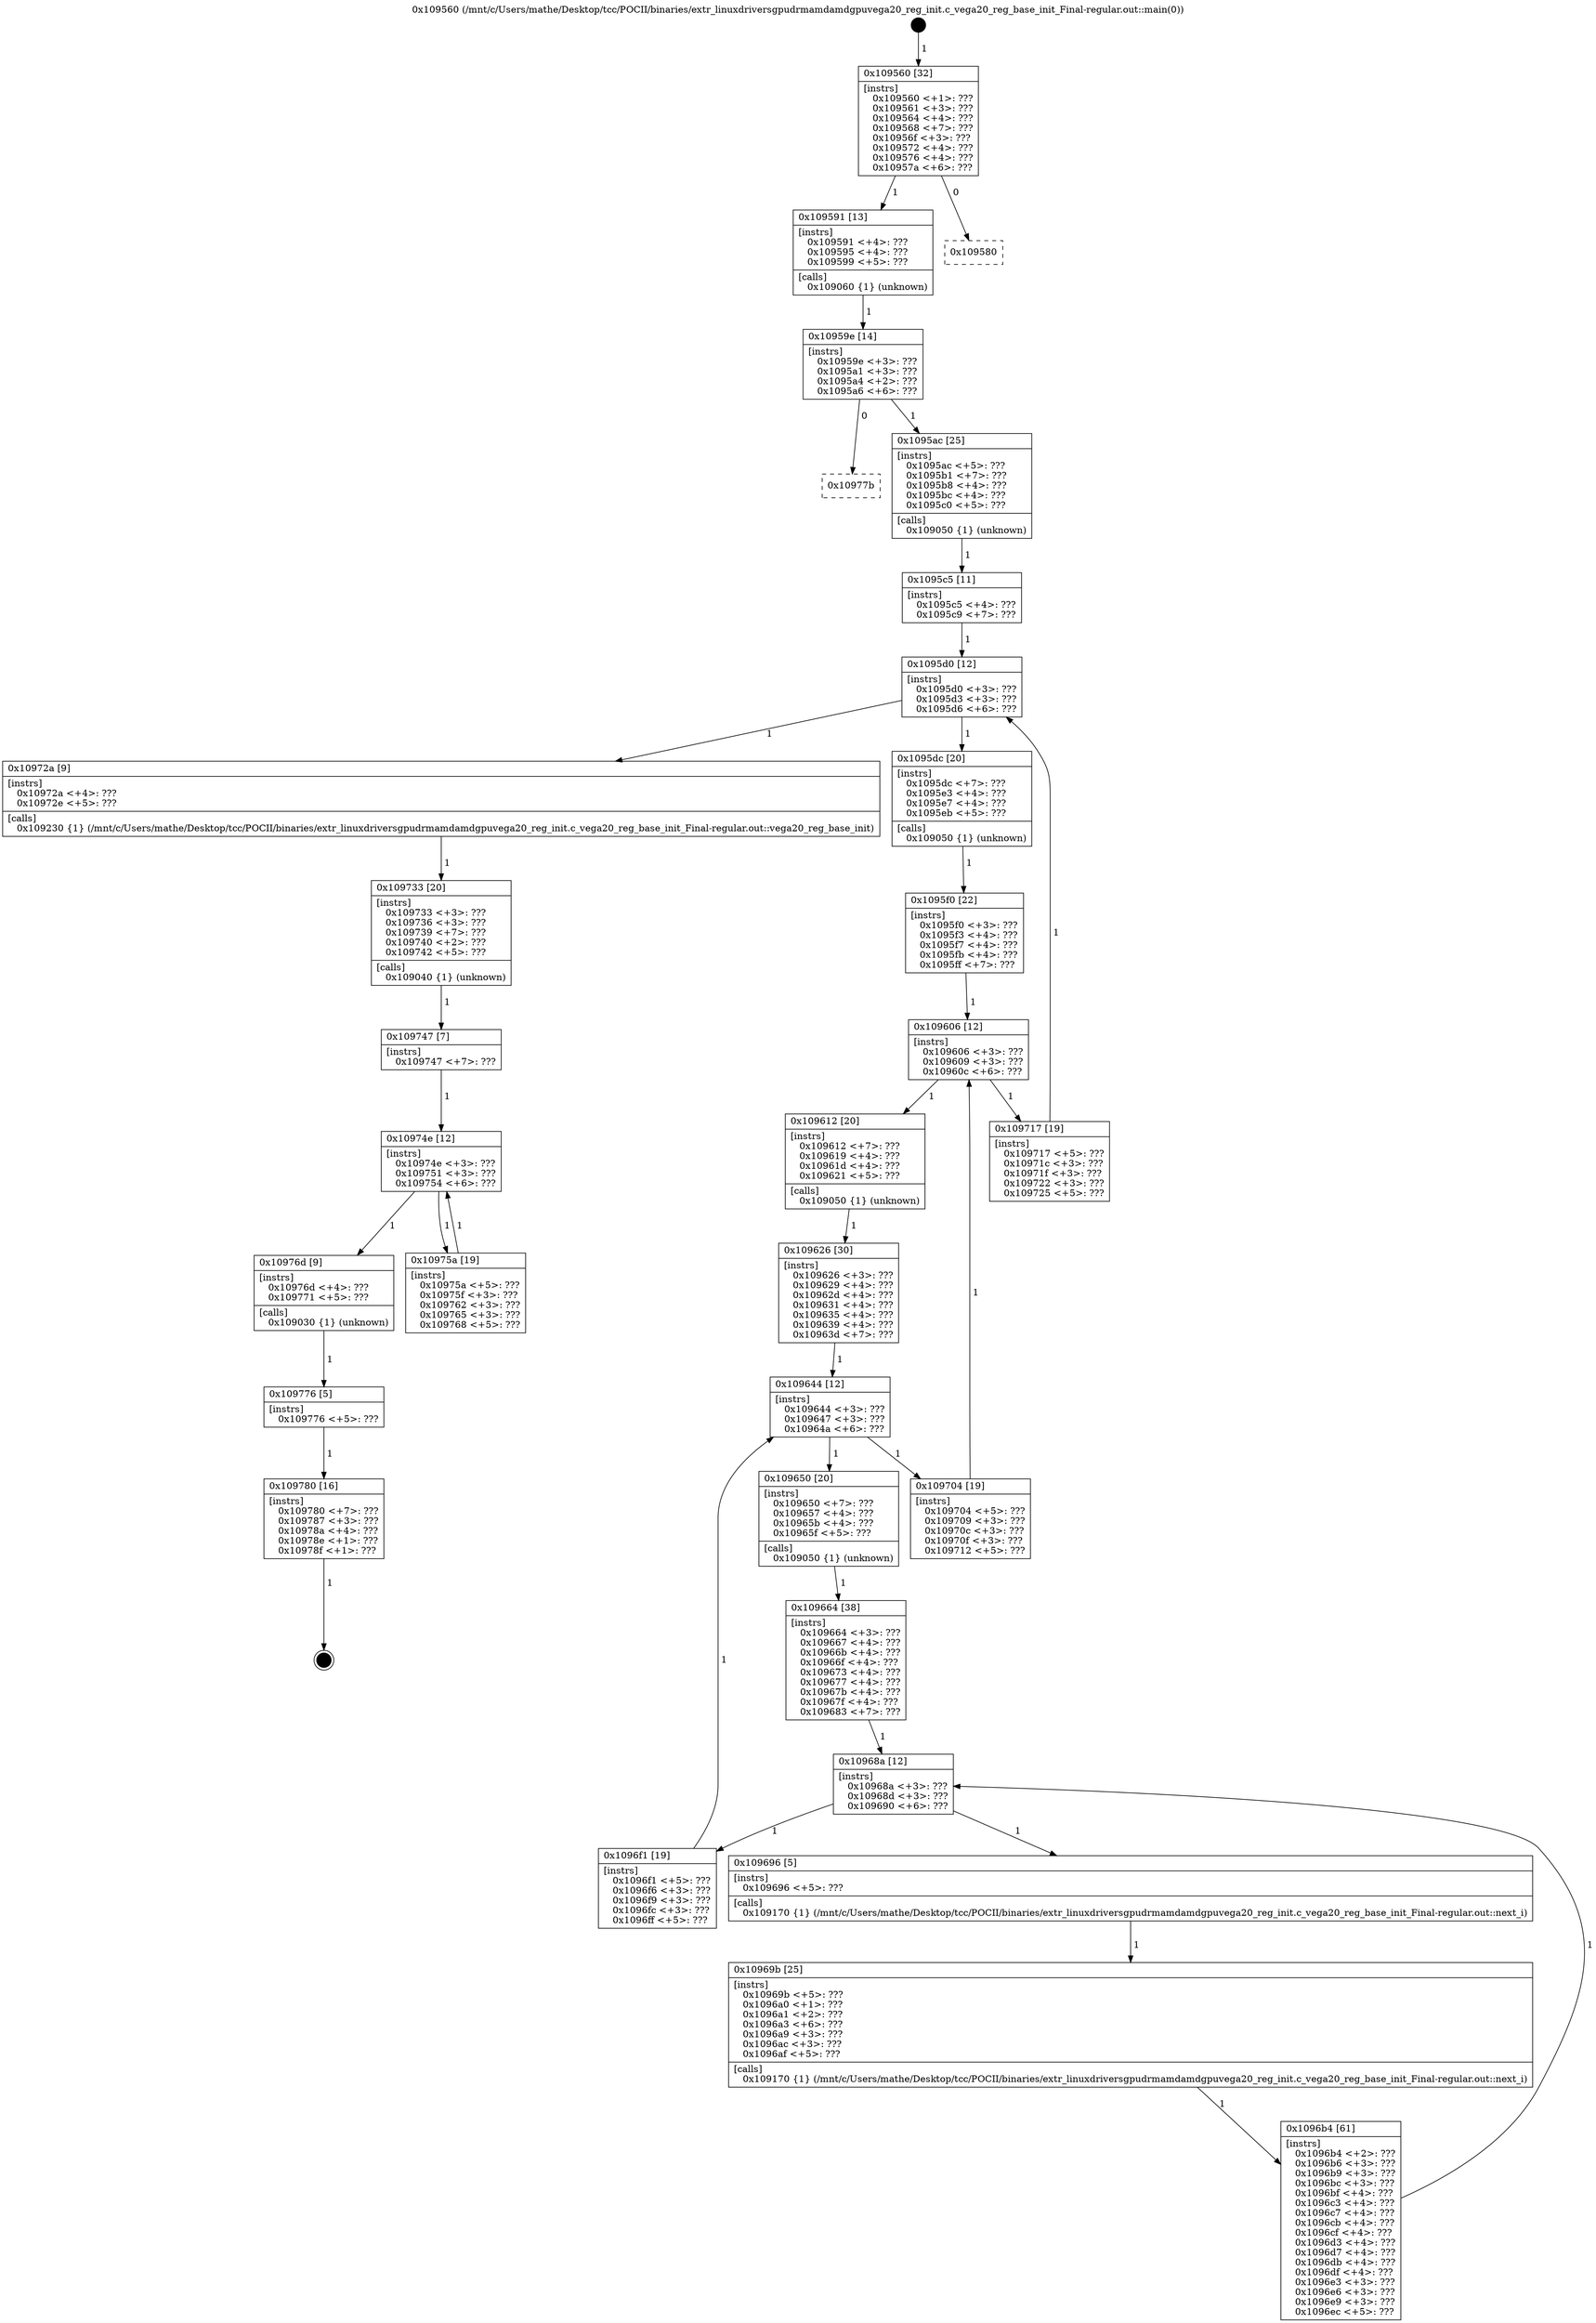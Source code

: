 digraph "0x109560" {
  label = "0x109560 (/mnt/c/Users/mathe/Desktop/tcc/POCII/binaries/extr_linuxdriversgpudrmamdamdgpuvega20_reg_init.c_vega20_reg_base_init_Final-regular.out::main(0))"
  labelloc = "t"
  node[shape=record]

  Entry [label="",width=0.3,height=0.3,shape=circle,fillcolor=black,style=filled]
  "0x109560" [label="{
     0x109560 [32]\l
     | [instrs]\l
     &nbsp;&nbsp;0x109560 \<+1\>: ???\l
     &nbsp;&nbsp;0x109561 \<+3\>: ???\l
     &nbsp;&nbsp;0x109564 \<+4\>: ???\l
     &nbsp;&nbsp;0x109568 \<+7\>: ???\l
     &nbsp;&nbsp;0x10956f \<+3\>: ???\l
     &nbsp;&nbsp;0x109572 \<+4\>: ???\l
     &nbsp;&nbsp;0x109576 \<+4\>: ???\l
     &nbsp;&nbsp;0x10957a \<+6\>: ???\l
  }"]
  "0x109591" [label="{
     0x109591 [13]\l
     | [instrs]\l
     &nbsp;&nbsp;0x109591 \<+4\>: ???\l
     &nbsp;&nbsp;0x109595 \<+4\>: ???\l
     &nbsp;&nbsp;0x109599 \<+5\>: ???\l
     | [calls]\l
     &nbsp;&nbsp;0x109060 \{1\} (unknown)\l
  }"]
  "0x109580" [label="{
     0x109580\l
  }", style=dashed]
  "0x10959e" [label="{
     0x10959e [14]\l
     | [instrs]\l
     &nbsp;&nbsp;0x10959e \<+3\>: ???\l
     &nbsp;&nbsp;0x1095a1 \<+3\>: ???\l
     &nbsp;&nbsp;0x1095a4 \<+2\>: ???\l
     &nbsp;&nbsp;0x1095a6 \<+6\>: ???\l
  }"]
  "0x10977b" [label="{
     0x10977b\l
  }", style=dashed]
  "0x1095ac" [label="{
     0x1095ac [25]\l
     | [instrs]\l
     &nbsp;&nbsp;0x1095ac \<+5\>: ???\l
     &nbsp;&nbsp;0x1095b1 \<+7\>: ???\l
     &nbsp;&nbsp;0x1095b8 \<+4\>: ???\l
     &nbsp;&nbsp;0x1095bc \<+4\>: ???\l
     &nbsp;&nbsp;0x1095c0 \<+5\>: ???\l
     | [calls]\l
     &nbsp;&nbsp;0x109050 \{1\} (unknown)\l
  }"]
  Exit [label="",width=0.3,height=0.3,shape=circle,fillcolor=black,style=filled,peripheries=2]
  "0x1095d0" [label="{
     0x1095d0 [12]\l
     | [instrs]\l
     &nbsp;&nbsp;0x1095d0 \<+3\>: ???\l
     &nbsp;&nbsp;0x1095d3 \<+3\>: ???\l
     &nbsp;&nbsp;0x1095d6 \<+6\>: ???\l
  }"]
  "0x10972a" [label="{
     0x10972a [9]\l
     | [instrs]\l
     &nbsp;&nbsp;0x10972a \<+4\>: ???\l
     &nbsp;&nbsp;0x10972e \<+5\>: ???\l
     | [calls]\l
     &nbsp;&nbsp;0x109230 \{1\} (/mnt/c/Users/mathe/Desktop/tcc/POCII/binaries/extr_linuxdriversgpudrmamdamdgpuvega20_reg_init.c_vega20_reg_base_init_Final-regular.out::vega20_reg_base_init)\l
  }"]
  "0x1095dc" [label="{
     0x1095dc [20]\l
     | [instrs]\l
     &nbsp;&nbsp;0x1095dc \<+7\>: ???\l
     &nbsp;&nbsp;0x1095e3 \<+4\>: ???\l
     &nbsp;&nbsp;0x1095e7 \<+4\>: ???\l
     &nbsp;&nbsp;0x1095eb \<+5\>: ???\l
     | [calls]\l
     &nbsp;&nbsp;0x109050 \{1\} (unknown)\l
  }"]
  "0x109606" [label="{
     0x109606 [12]\l
     | [instrs]\l
     &nbsp;&nbsp;0x109606 \<+3\>: ???\l
     &nbsp;&nbsp;0x109609 \<+3\>: ???\l
     &nbsp;&nbsp;0x10960c \<+6\>: ???\l
  }"]
  "0x109717" [label="{
     0x109717 [19]\l
     | [instrs]\l
     &nbsp;&nbsp;0x109717 \<+5\>: ???\l
     &nbsp;&nbsp;0x10971c \<+3\>: ???\l
     &nbsp;&nbsp;0x10971f \<+3\>: ???\l
     &nbsp;&nbsp;0x109722 \<+3\>: ???\l
     &nbsp;&nbsp;0x109725 \<+5\>: ???\l
  }"]
  "0x109612" [label="{
     0x109612 [20]\l
     | [instrs]\l
     &nbsp;&nbsp;0x109612 \<+7\>: ???\l
     &nbsp;&nbsp;0x109619 \<+4\>: ???\l
     &nbsp;&nbsp;0x10961d \<+4\>: ???\l
     &nbsp;&nbsp;0x109621 \<+5\>: ???\l
     | [calls]\l
     &nbsp;&nbsp;0x109050 \{1\} (unknown)\l
  }"]
  "0x109644" [label="{
     0x109644 [12]\l
     | [instrs]\l
     &nbsp;&nbsp;0x109644 \<+3\>: ???\l
     &nbsp;&nbsp;0x109647 \<+3\>: ???\l
     &nbsp;&nbsp;0x10964a \<+6\>: ???\l
  }"]
  "0x109704" [label="{
     0x109704 [19]\l
     | [instrs]\l
     &nbsp;&nbsp;0x109704 \<+5\>: ???\l
     &nbsp;&nbsp;0x109709 \<+3\>: ???\l
     &nbsp;&nbsp;0x10970c \<+3\>: ???\l
     &nbsp;&nbsp;0x10970f \<+3\>: ???\l
     &nbsp;&nbsp;0x109712 \<+5\>: ???\l
  }"]
  "0x109650" [label="{
     0x109650 [20]\l
     | [instrs]\l
     &nbsp;&nbsp;0x109650 \<+7\>: ???\l
     &nbsp;&nbsp;0x109657 \<+4\>: ???\l
     &nbsp;&nbsp;0x10965b \<+4\>: ???\l
     &nbsp;&nbsp;0x10965f \<+5\>: ???\l
     | [calls]\l
     &nbsp;&nbsp;0x109050 \{1\} (unknown)\l
  }"]
  "0x10968a" [label="{
     0x10968a [12]\l
     | [instrs]\l
     &nbsp;&nbsp;0x10968a \<+3\>: ???\l
     &nbsp;&nbsp;0x10968d \<+3\>: ???\l
     &nbsp;&nbsp;0x109690 \<+6\>: ???\l
  }"]
  "0x1096f1" [label="{
     0x1096f1 [19]\l
     | [instrs]\l
     &nbsp;&nbsp;0x1096f1 \<+5\>: ???\l
     &nbsp;&nbsp;0x1096f6 \<+3\>: ???\l
     &nbsp;&nbsp;0x1096f9 \<+3\>: ???\l
     &nbsp;&nbsp;0x1096fc \<+3\>: ???\l
     &nbsp;&nbsp;0x1096ff \<+5\>: ???\l
  }"]
  "0x109696" [label="{
     0x109696 [5]\l
     | [instrs]\l
     &nbsp;&nbsp;0x109696 \<+5\>: ???\l
     | [calls]\l
     &nbsp;&nbsp;0x109170 \{1\} (/mnt/c/Users/mathe/Desktop/tcc/POCII/binaries/extr_linuxdriversgpudrmamdamdgpuvega20_reg_init.c_vega20_reg_base_init_Final-regular.out::next_i)\l
  }"]
  "0x10969b" [label="{
     0x10969b [25]\l
     | [instrs]\l
     &nbsp;&nbsp;0x10969b \<+5\>: ???\l
     &nbsp;&nbsp;0x1096a0 \<+1\>: ???\l
     &nbsp;&nbsp;0x1096a1 \<+2\>: ???\l
     &nbsp;&nbsp;0x1096a3 \<+6\>: ???\l
     &nbsp;&nbsp;0x1096a9 \<+3\>: ???\l
     &nbsp;&nbsp;0x1096ac \<+3\>: ???\l
     &nbsp;&nbsp;0x1096af \<+5\>: ???\l
     | [calls]\l
     &nbsp;&nbsp;0x109170 \{1\} (/mnt/c/Users/mathe/Desktop/tcc/POCII/binaries/extr_linuxdriversgpudrmamdamdgpuvega20_reg_init.c_vega20_reg_base_init_Final-regular.out::next_i)\l
  }"]
  "0x1096b4" [label="{
     0x1096b4 [61]\l
     | [instrs]\l
     &nbsp;&nbsp;0x1096b4 \<+2\>: ???\l
     &nbsp;&nbsp;0x1096b6 \<+3\>: ???\l
     &nbsp;&nbsp;0x1096b9 \<+3\>: ???\l
     &nbsp;&nbsp;0x1096bc \<+3\>: ???\l
     &nbsp;&nbsp;0x1096bf \<+4\>: ???\l
     &nbsp;&nbsp;0x1096c3 \<+4\>: ???\l
     &nbsp;&nbsp;0x1096c7 \<+4\>: ???\l
     &nbsp;&nbsp;0x1096cb \<+4\>: ???\l
     &nbsp;&nbsp;0x1096cf \<+4\>: ???\l
     &nbsp;&nbsp;0x1096d3 \<+4\>: ???\l
     &nbsp;&nbsp;0x1096d7 \<+4\>: ???\l
     &nbsp;&nbsp;0x1096db \<+4\>: ???\l
     &nbsp;&nbsp;0x1096df \<+4\>: ???\l
     &nbsp;&nbsp;0x1096e3 \<+3\>: ???\l
     &nbsp;&nbsp;0x1096e6 \<+3\>: ???\l
     &nbsp;&nbsp;0x1096e9 \<+3\>: ???\l
     &nbsp;&nbsp;0x1096ec \<+5\>: ???\l
  }"]
  "0x109664" [label="{
     0x109664 [38]\l
     | [instrs]\l
     &nbsp;&nbsp;0x109664 \<+3\>: ???\l
     &nbsp;&nbsp;0x109667 \<+4\>: ???\l
     &nbsp;&nbsp;0x10966b \<+4\>: ???\l
     &nbsp;&nbsp;0x10966f \<+4\>: ???\l
     &nbsp;&nbsp;0x109673 \<+4\>: ???\l
     &nbsp;&nbsp;0x109677 \<+4\>: ???\l
     &nbsp;&nbsp;0x10967b \<+4\>: ???\l
     &nbsp;&nbsp;0x10967f \<+4\>: ???\l
     &nbsp;&nbsp;0x109683 \<+7\>: ???\l
  }"]
  "0x109780" [label="{
     0x109780 [16]\l
     | [instrs]\l
     &nbsp;&nbsp;0x109780 \<+7\>: ???\l
     &nbsp;&nbsp;0x109787 \<+3\>: ???\l
     &nbsp;&nbsp;0x10978a \<+4\>: ???\l
     &nbsp;&nbsp;0x10978e \<+1\>: ???\l
     &nbsp;&nbsp;0x10978f \<+1\>: ???\l
  }"]
  "0x109626" [label="{
     0x109626 [30]\l
     | [instrs]\l
     &nbsp;&nbsp;0x109626 \<+3\>: ???\l
     &nbsp;&nbsp;0x109629 \<+4\>: ???\l
     &nbsp;&nbsp;0x10962d \<+4\>: ???\l
     &nbsp;&nbsp;0x109631 \<+4\>: ???\l
     &nbsp;&nbsp;0x109635 \<+4\>: ???\l
     &nbsp;&nbsp;0x109639 \<+4\>: ???\l
     &nbsp;&nbsp;0x10963d \<+7\>: ???\l
  }"]
  "0x109776" [label="{
     0x109776 [5]\l
     | [instrs]\l
     &nbsp;&nbsp;0x109776 \<+5\>: ???\l
  }"]
  "0x1095f0" [label="{
     0x1095f0 [22]\l
     | [instrs]\l
     &nbsp;&nbsp;0x1095f0 \<+3\>: ???\l
     &nbsp;&nbsp;0x1095f3 \<+4\>: ???\l
     &nbsp;&nbsp;0x1095f7 \<+4\>: ???\l
     &nbsp;&nbsp;0x1095fb \<+4\>: ???\l
     &nbsp;&nbsp;0x1095ff \<+7\>: ???\l
  }"]
  "0x109747" [label="{
     0x109747 [7]\l
     | [instrs]\l
     &nbsp;&nbsp;0x109747 \<+7\>: ???\l
  }"]
  "0x1095c5" [label="{
     0x1095c5 [11]\l
     | [instrs]\l
     &nbsp;&nbsp;0x1095c5 \<+4\>: ???\l
     &nbsp;&nbsp;0x1095c9 \<+7\>: ???\l
  }"]
  "0x109733" [label="{
     0x109733 [20]\l
     | [instrs]\l
     &nbsp;&nbsp;0x109733 \<+3\>: ???\l
     &nbsp;&nbsp;0x109736 \<+3\>: ???\l
     &nbsp;&nbsp;0x109739 \<+7\>: ???\l
     &nbsp;&nbsp;0x109740 \<+2\>: ???\l
     &nbsp;&nbsp;0x109742 \<+5\>: ???\l
     | [calls]\l
     &nbsp;&nbsp;0x109040 \{1\} (unknown)\l
  }"]
  "0x10974e" [label="{
     0x10974e [12]\l
     | [instrs]\l
     &nbsp;&nbsp;0x10974e \<+3\>: ???\l
     &nbsp;&nbsp;0x109751 \<+3\>: ???\l
     &nbsp;&nbsp;0x109754 \<+6\>: ???\l
  }"]
  "0x10976d" [label="{
     0x10976d [9]\l
     | [instrs]\l
     &nbsp;&nbsp;0x10976d \<+4\>: ???\l
     &nbsp;&nbsp;0x109771 \<+5\>: ???\l
     | [calls]\l
     &nbsp;&nbsp;0x109030 \{1\} (unknown)\l
  }"]
  "0x10975a" [label="{
     0x10975a [19]\l
     | [instrs]\l
     &nbsp;&nbsp;0x10975a \<+5\>: ???\l
     &nbsp;&nbsp;0x10975f \<+3\>: ???\l
     &nbsp;&nbsp;0x109762 \<+3\>: ???\l
     &nbsp;&nbsp;0x109765 \<+3\>: ???\l
     &nbsp;&nbsp;0x109768 \<+5\>: ???\l
  }"]
  Entry -> "0x109560" [label=" 1"]
  "0x109560" -> "0x109591" [label=" 1"]
  "0x109560" -> "0x109580" [label=" 0"]
  "0x109591" -> "0x10959e" [label=" 1"]
  "0x10959e" -> "0x10977b" [label=" 0"]
  "0x10959e" -> "0x1095ac" [label=" 1"]
  "0x109780" -> Exit [label=" 1"]
  "0x1095ac" -> "0x1095c5" [label=" 1"]
  "0x1095d0" -> "0x10972a" [label=" 1"]
  "0x1095d0" -> "0x1095dc" [label=" 1"]
  "0x1095dc" -> "0x1095f0" [label=" 1"]
  "0x109606" -> "0x109717" [label=" 1"]
  "0x109606" -> "0x109612" [label=" 1"]
  "0x109612" -> "0x109626" [label=" 1"]
  "0x109644" -> "0x109704" [label=" 1"]
  "0x109644" -> "0x109650" [label=" 1"]
  "0x109650" -> "0x109664" [label=" 1"]
  "0x10968a" -> "0x1096f1" [label=" 1"]
  "0x10968a" -> "0x109696" [label=" 1"]
  "0x109696" -> "0x10969b" [label=" 1"]
  "0x10969b" -> "0x1096b4" [label=" 1"]
  "0x109664" -> "0x10968a" [label=" 1"]
  "0x1096b4" -> "0x10968a" [label=" 1"]
  "0x109776" -> "0x109780" [label=" 1"]
  "0x109626" -> "0x109644" [label=" 1"]
  "0x1096f1" -> "0x109644" [label=" 1"]
  "0x10976d" -> "0x109776" [label=" 1"]
  "0x1095f0" -> "0x109606" [label=" 1"]
  "0x109704" -> "0x109606" [label=" 1"]
  "0x10975a" -> "0x10974e" [label=" 1"]
  "0x1095c5" -> "0x1095d0" [label=" 1"]
  "0x109717" -> "0x1095d0" [label=" 1"]
  "0x10972a" -> "0x109733" [label=" 1"]
  "0x109733" -> "0x109747" [label=" 1"]
  "0x10974e" -> "0x10976d" [label=" 1"]
  "0x10974e" -> "0x10975a" [label=" 1"]
  "0x109747" -> "0x10974e" [label=" 1"]
}
